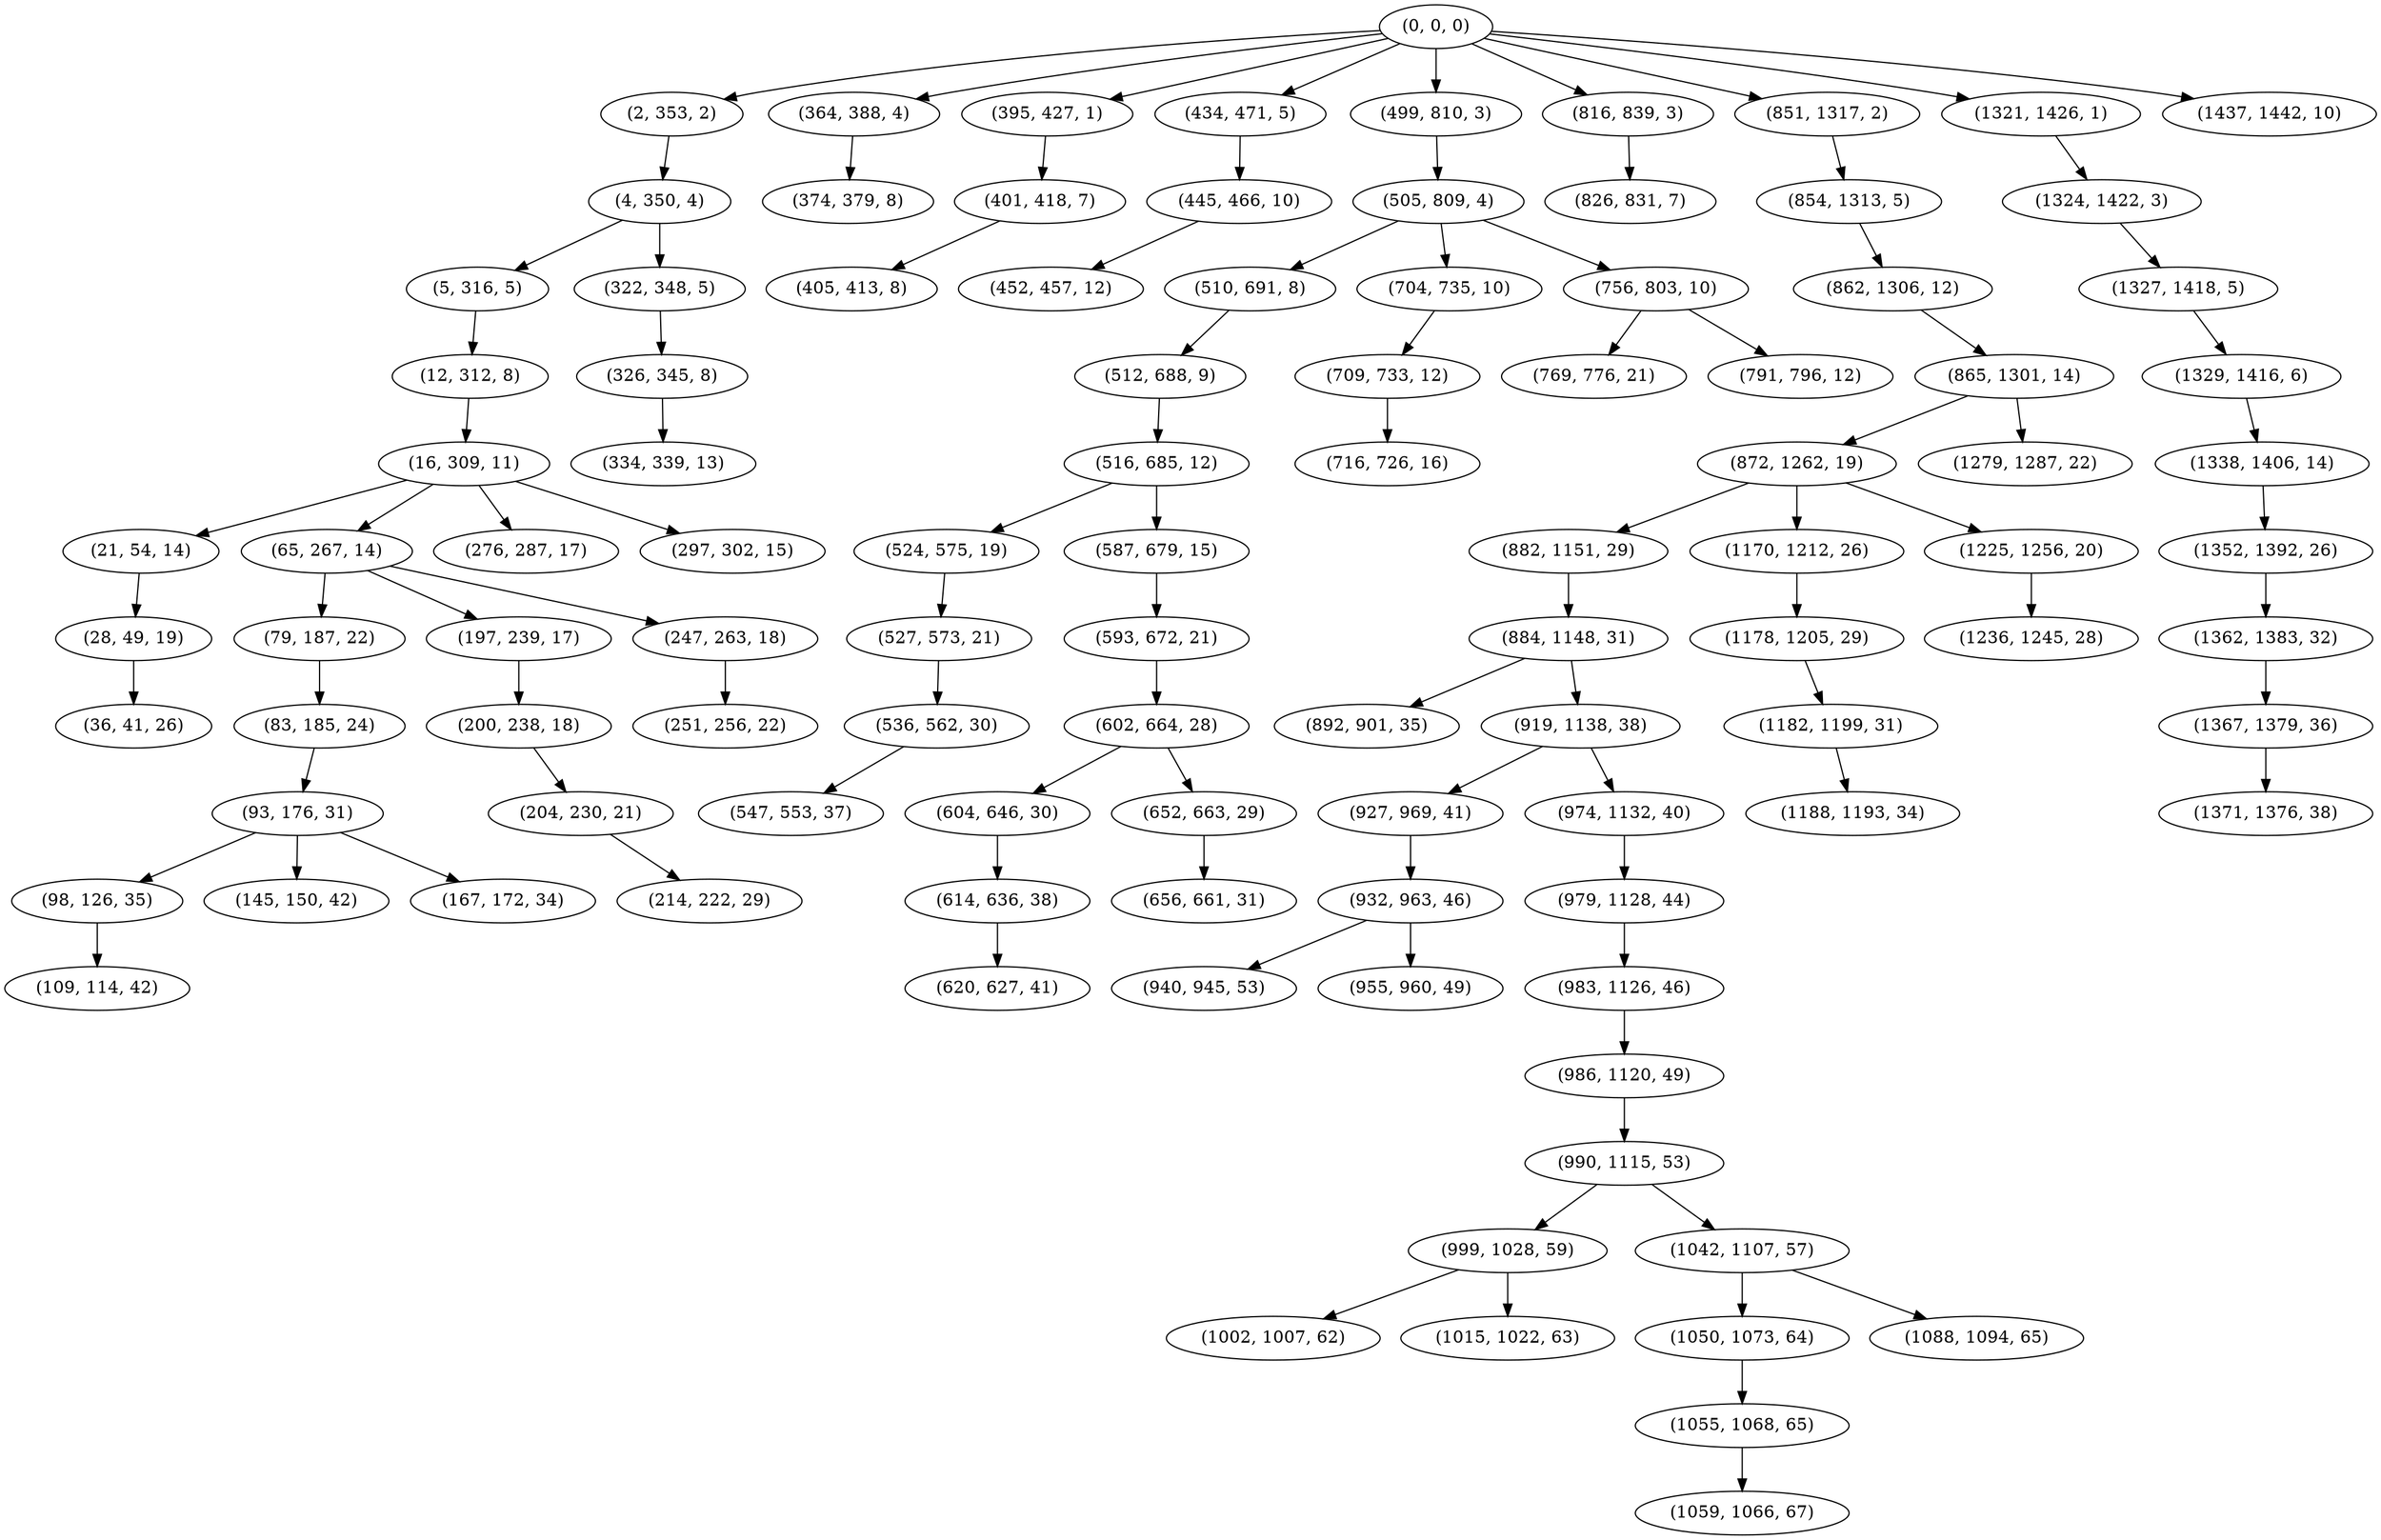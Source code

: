 digraph tree {
    "(0, 0, 0)";
    "(2, 353, 2)";
    "(4, 350, 4)";
    "(5, 316, 5)";
    "(12, 312, 8)";
    "(16, 309, 11)";
    "(21, 54, 14)";
    "(28, 49, 19)";
    "(36, 41, 26)";
    "(65, 267, 14)";
    "(79, 187, 22)";
    "(83, 185, 24)";
    "(93, 176, 31)";
    "(98, 126, 35)";
    "(109, 114, 42)";
    "(145, 150, 42)";
    "(167, 172, 34)";
    "(197, 239, 17)";
    "(200, 238, 18)";
    "(204, 230, 21)";
    "(214, 222, 29)";
    "(247, 263, 18)";
    "(251, 256, 22)";
    "(276, 287, 17)";
    "(297, 302, 15)";
    "(322, 348, 5)";
    "(326, 345, 8)";
    "(334, 339, 13)";
    "(364, 388, 4)";
    "(374, 379, 8)";
    "(395, 427, 1)";
    "(401, 418, 7)";
    "(405, 413, 8)";
    "(434, 471, 5)";
    "(445, 466, 10)";
    "(452, 457, 12)";
    "(499, 810, 3)";
    "(505, 809, 4)";
    "(510, 691, 8)";
    "(512, 688, 9)";
    "(516, 685, 12)";
    "(524, 575, 19)";
    "(527, 573, 21)";
    "(536, 562, 30)";
    "(547, 553, 37)";
    "(587, 679, 15)";
    "(593, 672, 21)";
    "(602, 664, 28)";
    "(604, 646, 30)";
    "(614, 636, 38)";
    "(620, 627, 41)";
    "(652, 663, 29)";
    "(656, 661, 31)";
    "(704, 735, 10)";
    "(709, 733, 12)";
    "(716, 726, 16)";
    "(756, 803, 10)";
    "(769, 776, 21)";
    "(791, 796, 12)";
    "(816, 839, 3)";
    "(826, 831, 7)";
    "(851, 1317, 2)";
    "(854, 1313, 5)";
    "(862, 1306, 12)";
    "(865, 1301, 14)";
    "(872, 1262, 19)";
    "(882, 1151, 29)";
    "(884, 1148, 31)";
    "(892, 901, 35)";
    "(919, 1138, 38)";
    "(927, 969, 41)";
    "(932, 963, 46)";
    "(940, 945, 53)";
    "(955, 960, 49)";
    "(974, 1132, 40)";
    "(979, 1128, 44)";
    "(983, 1126, 46)";
    "(986, 1120, 49)";
    "(990, 1115, 53)";
    "(999, 1028, 59)";
    "(1002, 1007, 62)";
    "(1015, 1022, 63)";
    "(1042, 1107, 57)";
    "(1050, 1073, 64)";
    "(1055, 1068, 65)";
    "(1059, 1066, 67)";
    "(1088, 1094, 65)";
    "(1170, 1212, 26)";
    "(1178, 1205, 29)";
    "(1182, 1199, 31)";
    "(1188, 1193, 34)";
    "(1225, 1256, 20)";
    "(1236, 1245, 28)";
    "(1279, 1287, 22)";
    "(1321, 1426, 1)";
    "(1324, 1422, 3)";
    "(1327, 1418, 5)";
    "(1329, 1416, 6)";
    "(1338, 1406, 14)";
    "(1352, 1392, 26)";
    "(1362, 1383, 32)";
    "(1367, 1379, 36)";
    "(1371, 1376, 38)";
    "(1437, 1442, 10)";
    "(0, 0, 0)" -> "(2, 353, 2)";
    "(0, 0, 0)" -> "(364, 388, 4)";
    "(0, 0, 0)" -> "(395, 427, 1)";
    "(0, 0, 0)" -> "(434, 471, 5)";
    "(0, 0, 0)" -> "(499, 810, 3)";
    "(0, 0, 0)" -> "(816, 839, 3)";
    "(0, 0, 0)" -> "(851, 1317, 2)";
    "(0, 0, 0)" -> "(1321, 1426, 1)";
    "(0, 0, 0)" -> "(1437, 1442, 10)";
    "(2, 353, 2)" -> "(4, 350, 4)";
    "(4, 350, 4)" -> "(5, 316, 5)";
    "(4, 350, 4)" -> "(322, 348, 5)";
    "(5, 316, 5)" -> "(12, 312, 8)";
    "(12, 312, 8)" -> "(16, 309, 11)";
    "(16, 309, 11)" -> "(21, 54, 14)";
    "(16, 309, 11)" -> "(65, 267, 14)";
    "(16, 309, 11)" -> "(276, 287, 17)";
    "(16, 309, 11)" -> "(297, 302, 15)";
    "(21, 54, 14)" -> "(28, 49, 19)";
    "(28, 49, 19)" -> "(36, 41, 26)";
    "(65, 267, 14)" -> "(79, 187, 22)";
    "(65, 267, 14)" -> "(197, 239, 17)";
    "(65, 267, 14)" -> "(247, 263, 18)";
    "(79, 187, 22)" -> "(83, 185, 24)";
    "(83, 185, 24)" -> "(93, 176, 31)";
    "(93, 176, 31)" -> "(98, 126, 35)";
    "(93, 176, 31)" -> "(145, 150, 42)";
    "(93, 176, 31)" -> "(167, 172, 34)";
    "(98, 126, 35)" -> "(109, 114, 42)";
    "(197, 239, 17)" -> "(200, 238, 18)";
    "(200, 238, 18)" -> "(204, 230, 21)";
    "(204, 230, 21)" -> "(214, 222, 29)";
    "(247, 263, 18)" -> "(251, 256, 22)";
    "(322, 348, 5)" -> "(326, 345, 8)";
    "(326, 345, 8)" -> "(334, 339, 13)";
    "(364, 388, 4)" -> "(374, 379, 8)";
    "(395, 427, 1)" -> "(401, 418, 7)";
    "(401, 418, 7)" -> "(405, 413, 8)";
    "(434, 471, 5)" -> "(445, 466, 10)";
    "(445, 466, 10)" -> "(452, 457, 12)";
    "(499, 810, 3)" -> "(505, 809, 4)";
    "(505, 809, 4)" -> "(510, 691, 8)";
    "(505, 809, 4)" -> "(704, 735, 10)";
    "(505, 809, 4)" -> "(756, 803, 10)";
    "(510, 691, 8)" -> "(512, 688, 9)";
    "(512, 688, 9)" -> "(516, 685, 12)";
    "(516, 685, 12)" -> "(524, 575, 19)";
    "(516, 685, 12)" -> "(587, 679, 15)";
    "(524, 575, 19)" -> "(527, 573, 21)";
    "(527, 573, 21)" -> "(536, 562, 30)";
    "(536, 562, 30)" -> "(547, 553, 37)";
    "(587, 679, 15)" -> "(593, 672, 21)";
    "(593, 672, 21)" -> "(602, 664, 28)";
    "(602, 664, 28)" -> "(604, 646, 30)";
    "(602, 664, 28)" -> "(652, 663, 29)";
    "(604, 646, 30)" -> "(614, 636, 38)";
    "(614, 636, 38)" -> "(620, 627, 41)";
    "(652, 663, 29)" -> "(656, 661, 31)";
    "(704, 735, 10)" -> "(709, 733, 12)";
    "(709, 733, 12)" -> "(716, 726, 16)";
    "(756, 803, 10)" -> "(769, 776, 21)";
    "(756, 803, 10)" -> "(791, 796, 12)";
    "(816, 839, 3)" -> "(826, 831, 7)";
    "(851, 1317, 2)" -> "(854, 1313, 5)";
    "(854, 1313, 5)" -> "(862, 1306, 12)";
    "(862, 1306, 12)" -> "(865, 1301, 14)";
    "(865, 1301, 14)" -> "(872, 1262, 19)";
    "(865, 1301, 14)" -> "(1279, 1287, 22)";
    "(872, 1262, 19)" -> "(882, 1151, 29)";
    "(872, 1262, 19)" -> "(1170, 1212, 26)";
    "(872, 1262, 19)" -> "(1225, 1256, 20)";
    "(882, 1151, 29)" -> "(884, 1148, 31)";
    "(884, 1148, 31)" -> "(892, 901, 35)";
    "(884, 1148, 31)" -> "(919, 1138, 38)";
    "(919, 1138, 38)" -> "(927, 969, 41)";
    "(919, 1138, 38)" -> "(974, 1132, 40)";
    "(927, 969, 41)" -> "(932, 963, 46)";
    "(932, 963, 46)" -> "(940, 945, 53)";
    "(932, 963, 46)" -> "(955, 960, 49)";
    "(974, 1132, 40)" -> "(979, 1128, 44)";
    "(979, 1128, 44)" -> "(983, 1126, 46)";
    "(983, 1126, 46)" -> "(986, 1120, 49)";
    "(986, 1120, 49)" -> "(990, 1115, 53)";
    "(990, 1115, 53)" -> "(999, 1028, 59)";
    "(990, 1115, 53)" -> "(1042, 1107, 57)";
    "(999, 1028, 59)" -> "(1002, 1007, 62)";
    "(999, 1028, 59)" -> "(1015, 1022, 63)";
    "(1042, 1107, 57)" -> "(1050, 1073, 64)";
    "(1042, 1107, 57)" -> "(1088, 1094, 65)";
    "(1050, 1073, 64)" -> "(1055, 1068, 65)";
    "(1055, 1068, 65)" -> "(1059, 1066, 67)";
    "(1170, 1212, 26)" -> "(1178, 1205, 29)";
    "(1178, 1205, 29)" -> "(1182, 1199, 31)";
    "(1182, 1199, 31)" -> "(1188, 1193, 34)";
    "(1225, 1256, 20)" -> "(1236, 1245, 28)";
    "(1321, 1426, 1)" -> "(1324, 1422, 3)";
    "(1324, 1422, 3)" -> "(1327, 1418, 5)";
    "(1327, 1418, 5)" -> "(1329, 1416, 6)";
    "(1329, 1416, 6)" -> "(1338, 1406, 14)";
    "(1338, 1406, 14)" -> "(1352, 1392, 26)";
    "(1352, 1392, 26)" -> "(1362, 1383, 32)";
    "(1362, 1383, 32)" -> "(1367, 1379, 36)";
    "(1367, 1379, 36)" -> "(1371, 1376, 38)";
}
